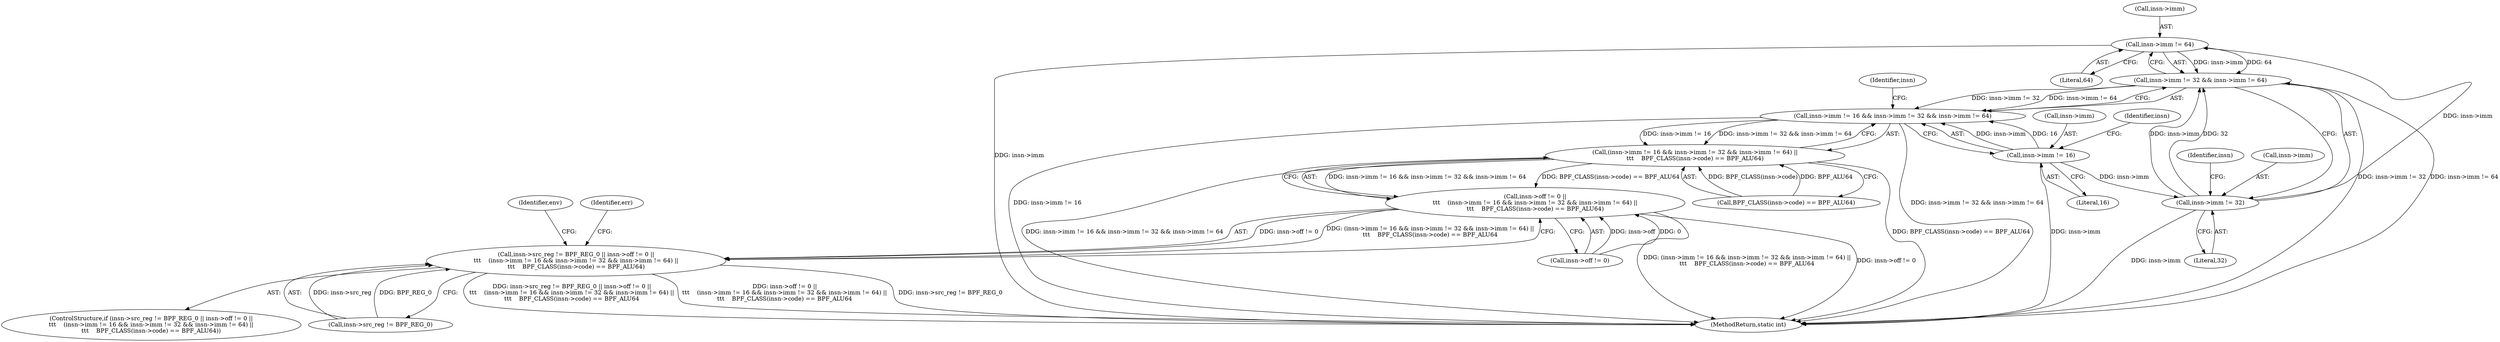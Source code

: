 digraph "0_linux_0c17d1d2c61936401f4702e1846e2c19b200f958_0@pointer" {
"1000202" [label="(Call,insn->imm != 64)"];
"1000197" [label="(Call,insn->imm != 32)"];
"1000191" [label="(Call,insn->imm != 16)"];
"1000196" [label="(Call,insn->imm != 32 && insn->imm != 64)"];
"1000190" [label="(Call,insn->imm != 16 && insn->imm != 32 && insn->imm != 64)"];
"1000189" [label="(Call,(insn->imm != 16 && insn->imm != 32 && insn->imm != 64) ||\n\t\t\t    BPF_CLASS(insn->code) == BPF_ALU64)"];
"1000183" [label="(Call,insn->off != 0 ||\n\t\t\t    (insn->imm != 16 && insn->imm != 32 && insn->imm != 64) ||\n\t\t\t    BPF_CLASS(insn->code) == BPF_ALU64)"];
"1000177" [label="(Call,insn->src_reg != BPF_REG_0 || insn->off != 0 ||\n\t\t\t    (insn->imm != 16 && insn->imm != 32 && insn->imm != 64) ||\n\t\t\t    BPF_CLASS(insn->code) == BPF_ALU64)"];
"1000201" [label="(Literal,32)"];
"1000189" [label="(Call,(insn->imm != 16 && insn->imm != 32 && insn->imm != 64) ||\n\t\t\t    BPF_CLASS(insn->code) == BPF_ALU64)"];
"1000195" [label="(Literal,16)"];
"1000190" [label="(Call,insn->imm != 16 && insn->imm != 32 && insn->imm != 64)"];
"1000176" [label="(ControlStructure,if (insn->src_reg != BPF_REG_0 || insn->off != 0 ||\n\t\t\t    (insn->imm != 16 && insn->imm != 32 && insn->imm != 64) ||\n\t\t\t    BPF_CLASS(insn->code) == BPF_ALU64))"];
"1000203" [label="(Call,insn->imm)"];
"1000196" [label="(Call,insn->imm != 32 && insn->imm != 64)"];
"1000206" [label="(Literal,64)"];
"1000192" [label="(Call,insn->imm)"];
"1000202" [label="(Call,insn->imm != 64)"];
"1000178" [label="(Call,insn->src_reg != BPF_REG_0)"];
"1000177" [label="(Call,insn->src_reg != BPF_REG_0 || insn->off != 0 ||\n\t\t\t    (insn->imm != 16 && insn->imm != 32 && insn->imm != 64) ||\n\t\t\t    BPF_CLASS(insn->code) == BPF_ALU64)"];
"1000204" [label="(Identifier,insn)"];
"1000634" [label="(MethodReturn,static int)"];
"1000207" [label="(Call,BPF_CLASS(insn->code) == BPF_ALU64)"];
"1000215" [label="(Identifier,env)"];
"1000221" [label="(Identifier,err)"];
"1000199" [label="(Identifier,insn)"];
"1000198" [label="(Call,insn->imm)"];
"1000184" [label="(Call,insn->off != 0)"];
"1000191" [label="(Call,insn->imm != 16)"];
"1000210" [label="(Identifier,insn)"];
"1000183" [label="(Call,insn->off != 0 ||\n\t\t\t    (insn->imm != 16 && insn->imm != 32 && insn->imm != 64) ||\n\t\t\t    BPF_CLASS(insn->code) == BPF_ALU64)"];
"1000197" [label="(Call,insn->imm != 32)"];
"1000202" -> "1000196"  [label="AST: "];
"1000202" -> "1000206"  [label="CFG: "];
"1000203" -> "1000202"  [label="AST: "];
"1000206" -> "1000202"  [label="AST: "];
"1000196" -> "1000202"  [label="CFG: "];
"1000202" -> "1000634"  [label="DDG: insn->imm"];
"1000202" -> "1000196"  [label="DDG: insn->imm"];
"1000202" -> "1000196"  [label="DDG: 64"];
"1000197" -> "1000202"  [label="DDG: insn->imm"];
"1000197" -> "1000196"  [label="AST: "];
"1000197" -> "1000201"  [label="CFG: "];
"1000198" -> "1000197"  [label="AST: "];
"1000201" -> "1000197"  [label="AST: "];
"1000204" -> "1000197"  [label="CFG: "];
"1000196" -> "1000197"  [label="CFG: "];
"1000197" -> "1000634"  [label="DDG: insn->imm"];
"1000197" -> "1000196"  [label="DDG: insn->imm"];
"1000197" -> "1000196"  [label="DDG: 32"];
"1000191" -> "1000197"  [label="DDG: insn->imm"];
"1000191" -> "1000190"  [label="AST: "];
"1000191" -> "1000195"  [label="CFG: "];
"1000192" -> "1000191"  [label="AST: "];
"1000195" -> "1000191"  [label="AST: "];
"1000199" -> "1000191"  [label="CFG: "];
"1000190" -> "1000191"  [label="CFG: "];
"1000191" -> "1000634"  [label="DDG: insn->imm"];
"1000191" -> "1000190"  [label="DDG: insn->imm"];
"1000191" -> "1000190"  [label="DDG: 16"];
"1000196" -> "1000190"  [label="AST: "];
"1000190" -> "1000196"  [label="CFG: "];
"1000196" -> "1000634"  [label="DDG: insn->imm != 32"];
"1000196" -> "1000634"  [label="DDG: insn->imm != 64"];
"1000196" -> "1000190"  [label="DDG: insn->imm != 32"];
"1000196" -> "1000190"  [label="DDG: insn->imm != 64"];
"1000190" -> "1000189"  [label="AST: "];
"1000210" -> "1000190"  [label="CFG: "];
"1000189" -> "1000190"  [label="CFG: "];
"1000190" -> "1000634"  [label="DDG: insn->imm != 16"];
"1000190" -> "1000634"  [label="DDG: insn->imm != 32 && insn->imm != 64"];
"1000190" -> "1000189"  [label="DDG: insn->imm != 16"];
"1000190" -> "1000189"  [label="DDG: insn->imm != 32 && insn->imm != 64"];
"1000189" -> "1000183"  [label="AST: "];
"1000189" -> "1000207"  [label="CFG: "];
"1000207" -> "1000189"  [label="AST: "];
"1000183" -> "1000189"  [label="CFG: "];
"1000189" -> "1000634"  [label="DDG: insn->imm != 16 && insn->imm != 32 && insn->imm != 64"];
"1000189" -> "1000634"  [label="DDG: BPF_CLASS(insn->code) == BPF_ALU64"];
"1000189" -> "1000183"  [label="DDG: insn->imm != 16 && insn->imm != 32 && insn->imm != 64"];
"1000189" -> "1000183"  [label="DDG: BPF_CLASS(insn->code) == BPF_ALU64"];
"1000207" -> "1000189"  [label="DDG: BPF_CLASS(insn->code)"];
"1000207" -> "1000189"  [label="DDG: BPF_ALU64"];
"1000183" -> "1000177"  [label="AST: "];
"1000183" -> "1000184"  [label="CFG: "];
"1000184" -> "1000183"  [label="AST: "];
"1000177" -> "1000183"  [label="CFG: "];
"1000183" -> "1000634"  [label="DDG: (insn->imm != 16 && insn->imm != 32 && insn->imm != 64) ||\n\t\t\t    BPF_CLASS(insn->code) == BPF_ALU64"];
"1000183" -> "1000634"  [label="DDG: insn->off != 0"];
"1000183" -> "1000177"  [label="DDG: insn->off != 0"];
"1000183" -> "1000177"  [label="DDG: (insn->imm != 16 && insn->imm != 32 && insn->imm != 64) ||\n\t\t\t    BPF_CLASS(insn->code) == BPF_ALU64"];
"1000184" -> "1000183"  [label="DDG: insn->off"];
"1000184" -> "1000183"  [label="DDG: 0"];
"1000177" -> "1000176"  [label="AST: "];
"1000177" -> "1000178"  [label="CFG: "];
"1000178" -> "1000177"  [label="AST: "];
"1000215" -> "1000177"  [label="CFG: "];
"1000221" -> "1000177"  [label="CFG: "];
"1000177" -> "1000634"  [label="DDG: insn->src_reg != BPF_REG_0"];
"1000177" -> "1000634"  [label="DDG: insn->src_reg != BPF_REG_0 || insn->off != 0 ||\n\t\t\t    (insn->imm != 16 && insn->imm != 32 && insn->imm != 64) ||\n\t\t\t    BPF_CLASS(insn->code) == BPF_ALU64"];
"1000177" -> "1000634"  [label="DDG: insn->off != 0 ||\n\t\t\t    (insn->imm != 16 && insn->imm != 32 && insn->imm != 64) ||\n\t\t\t    BPF_CLASS(insn->code) == BPF_ALU64"];
"1000178" -> "1000177"  [label="DDG: insn->src_reg"];
"1000178" -> "1000177"  [label="DDG: BPF_REG_0"];
}
